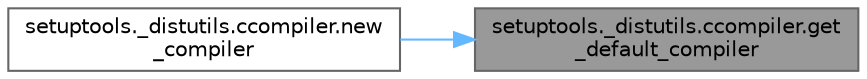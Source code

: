 digraph "setuptools._distutils.ccompiler.get_default_compiler"
{
 // LATEX_PDF_SIZE
  bgcolor="transparent";
  edge [fontname=Helvetica,fontsize=10,labelfontname=Helvetica,labelfontsize=10];
  node [fontname=Helvetica,fontsize=10,shape=box,height=0.2,width=0.4];
  rankdir="RL";
  Node1 [id="Node000001",label="setuptools._distutils.ccompiler.get\l_default_compiler",height=0.2,width=0.4,color="gray40", fillcolor="grey60", style="filled", fontcolor="black",tooltip=" "];
  Node1 -> Node2 [id="edge1_Node000001_Node000002",dir="back",color="steelblue1",style="solid",tooltip=" "];
  Node2 [id="Node000002",label="setuptools._distutils.ccompiler.new\l_compiler",height=0.2,width=0.4,color="grey40", fillcolor="white", style="filled",URL="$namespacesetuptools_1_1__distutils_1_1ccompiler.html#a8ddf3bd5a58b01a3c5edf09874cd8859",tooltip=" "];
}

